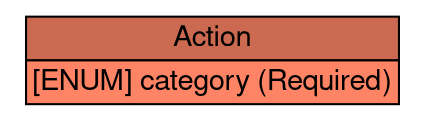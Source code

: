 digraph Action {
	graph [bb="0,0,194,50",
		rankdir=LR
	];
	node [label="\N"];
	Action	 [height=0.69444,
		label=<<table BORDER="0" CELLBORDER="1" CELLSPACING="0"> <tr> <td BGCOLOR="#cc6a51" HREF="/idmef_parser/IDMEF/Action.html" TITLE="The Action class is used to describe any actions taken by the analyzer in response to the event. Is is represented in the IDMEF DTD as follows: "><FONT FACE="Nimbus Sans L">Action</FONT></td> </tr>" %<tr><td BGCOLOR="#ff8465"  HREF="/idmef_parser/IDMEF/Action.html" TITLE="The default value is &quot;other&quot;.  (See also Section 10.)"><FONT FACE="Nimbus Sans L">[ENUM] category (Required)</FONT></td></tr>%</table>>,
		pos="97,25",
		shape=plaintext,
		width=2.6944];
}
